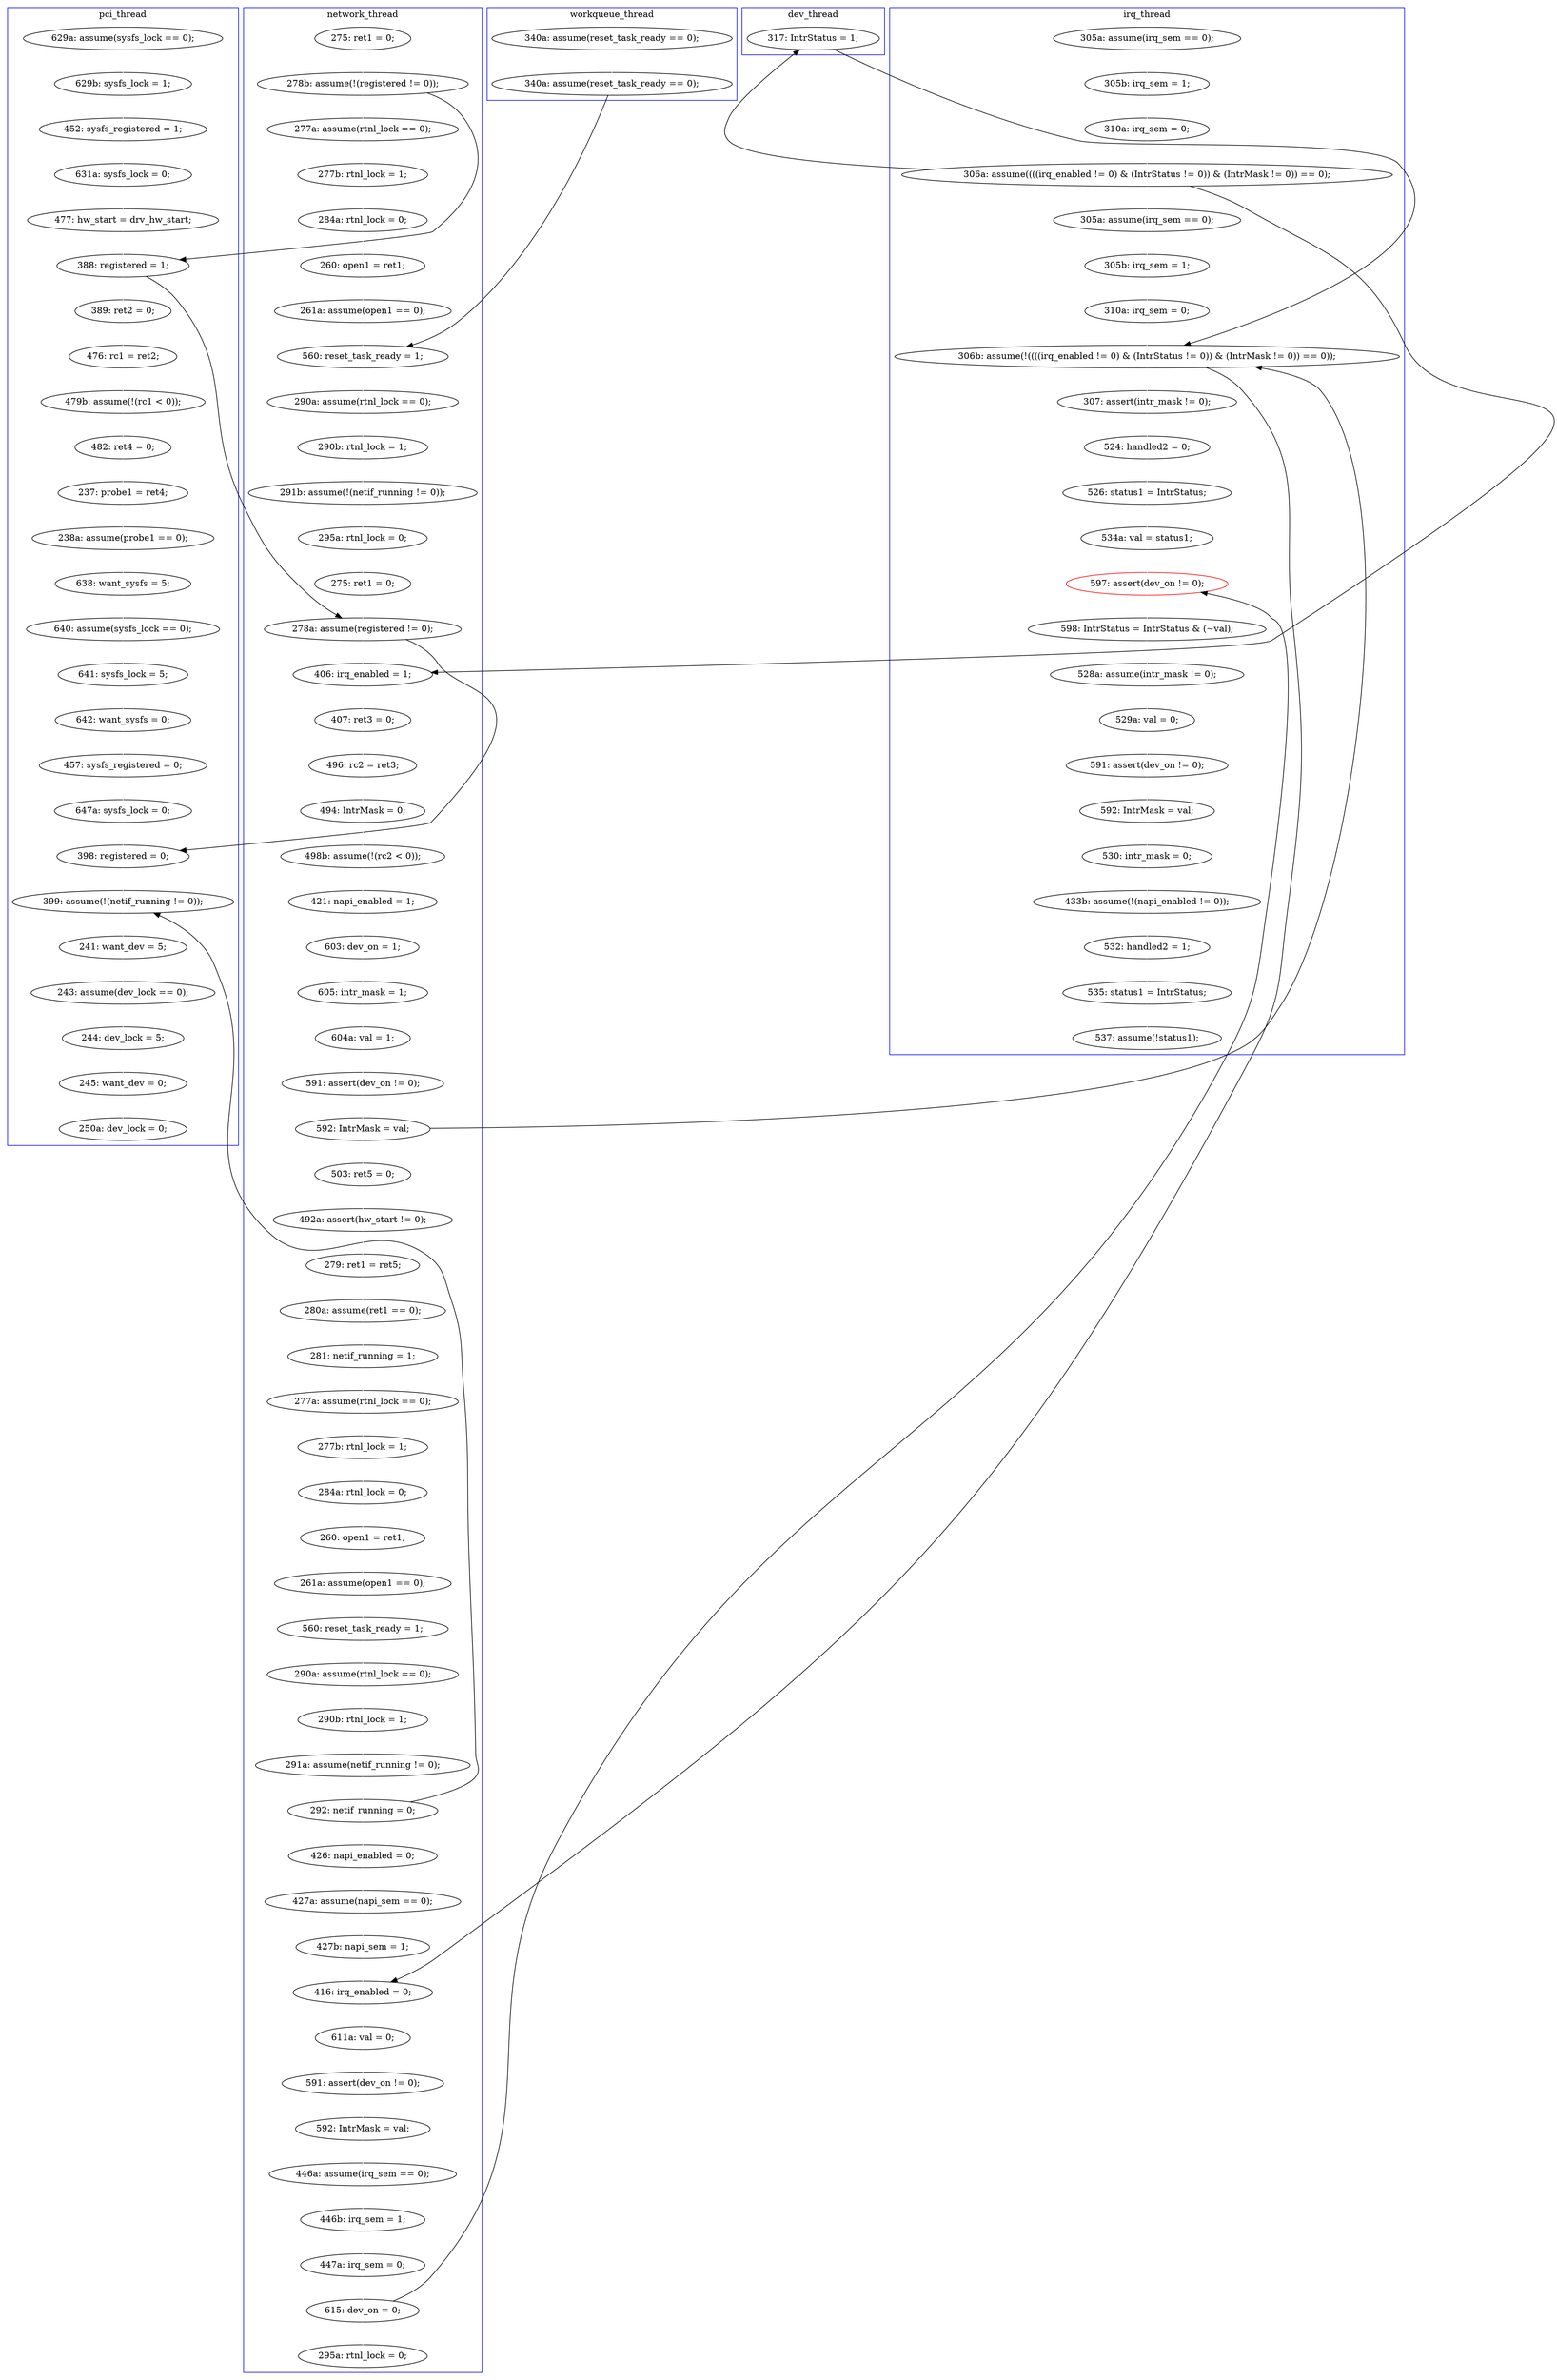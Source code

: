 digraph Counterexample {
	225 -> 244 [color = black, style = solid, constraint = false]
	223 -> 225 [color = white, style = solid]
	185 -> 187 [color = white, style = solid]
	196 -> 236 [color = black, style = solid, constraint = false]
	47 -> 50 [color = white, style = solid]
	192 -> 195 [color = white, style = solid]
	70 -> 103 [color = white, style = solid]
	29 -> 32 [color = white, style = solid]
	273 -> 274 [color = white, style = solid]
	87 -> 88 [color = white, style = solid]
	242 -> 244 [color = white, style = solid]
	235 -> 236 [color = white, style = solid]
	244 -> 245 [color = white, style = solid]
	257 -> 259 [color = white, style = solid]
	110 -> 111 [color = white, style = solid]
	157 -> 187 [color = black, style = solid, constraint = false]
	225 -> 233 [color = white, style = solid]
	37 -> 183 [color = white, style = solid]
	130 -> 139 [color = white, style = solid]
	216 -> 217 [color = white, style = solid]
	154 -> 156 [color = white, style = solid]
	172 -> 173 [color = white, style = solid]
	194 -> 229 [color = white, style = solid]
	222 -> 223 [color = white, style = solid]
	187 -> 194 [color = white, style = solid]
	60 -> 61 [color = white, style = solid]
	248 -> 249 [color = white, style = solid]
	259 -> 260 [color = white, style = solid]
	214 -> 216 [color = white, style = solid]
	103 -> 115 [color = white, style = solid]
	28 -> 29 [color = white, style = solid]
	117 -> 168 [color = white, style = solid]
	32 -> 37 [color = white, style = solid]
	207 -> 214 [color = white, style = solid]
	62 -> 65 [color = white, style = solid]
	143 -> 145 [color = white, style = solid]
	67 -> 70 [color = white, style = solid]
	173 -> 174 [color = white, style = solid]
	201 -> 202 [color = white, style = solid]
	181 -> 191 [color = white, style = solid]
	53 -> 60 [color = black, style = solid, constraint = false]
	195 -> 196 [color = white, style = solid]
	90 -> 93 [color = white, style = solid]
	187 -> 207 [color = black, style = solid, constraint = false]
	162 -> 163 [color = white, style = solid]
	114 -> 122 [color = white, style = solid]
	128 -> 130 [color = white, style = solid]
	202 -> 203 [color = white, style = solid]
	152 -> 153 [color = white, style = solid]
	79 -> 84 [color = white, style = solid]
	65 -> 66 [color = white, style = solid]
	37 -> 106 [color = black, style = solid, constraint = false]
	100 -> 110 [color = white, style = solid]
	153 -> 154 [color = white, style = solid]
	174 -> 177 [color = white, style = solid]
	271 -> 273 [color = white, style = solid]
	148 -> 152 [color = white, style = solid]
	177 -> 181 [color = white, style = solid]
	141 -> 143 [color = white, style = solid]
	66 -> 67 [color = white, style = solid]
	156 -> 157 [color = white, style = solid]
	191 -> 192 [color = white, style = solid]
	260 -> 267 [color = white, style = solid]
	240 -> 242 [color = white, style = solid]
	256 -> 257 [color = white, style = solid]
	52 -> 55 [color = white, style = solid]
	168 -> 188 [color = white, style = solid]
	203 -> 207 [color = white, style = solid]
	122 -> 128 [color = white, style = solid]
	89 -> 90 [color = white, style = solid]
	171 -> 172 [color = white, style = solid]
	145 -> 148 [color = white, style = solid]
	167 -> 169 [color = white, style = solid]
	61 -> 62 [color = white, style = solid]
	46 -> 47 [color = white, style = solid]
	169 -> 171 [color = white, style = solid]
	239 -> 248 [color = white, style = solid]
	184 -> 185 [color = white, style = solid]
	84 -> 100 [color = black, style = solid, constraint = false]
	249 -> 250 [color = white, style = solid]
	35 -> 53 [color = white, style = solid]
	245 -> 256 [color = white, style = solid]
	55 -> 60 [color = white, style = solid]
	88 -> 89 [color = white, style = solid]
	111 -> 114 [color = white, style = solid]
	50 -> 52 [color = white, style = solid]
	157 -> 162 [color = white, style = solid]
	250 -> 252 [color = white, style = solid]
	140 -> 141 [color = white, style = solid]
	188 -> 235 [color = white, style = solid]
	93 -> 100 [color = white, style = solid]
	164 -> 167 [color = white, style = solid]
	221 -> 222 [color = white, style = solid]
	115 -> 116 [color = white, style = solid]
	130 -> 235 [color = black, style = solid, constraint = false]
	183 -> 184 [color = white, style = solid]
	274 -> 285 [color = white, style = solid]
	267 -> 271 [color = white, style = solid]
	53 -> 87 [color = white, style = solid]
	217 -> 221 [color = white, style = solid]
	106 -> 187 [color = black, style = solid, constraint = false]
	60 -> 130 [color = black, style = solid, constraint = false]
	139 -> 140 [color = white, style = solid]
	37 -> 139 [color = black, style = solid, constraint = false]
	236 -> 239 [color = white, style = solid]
	229 -> 240 [color = white, style = solid]
	116 -> 117 [color = white, style = solid]
	196 -> 201 [color = white, style = solid]
	163 -> 164 [color = white, style = solid]
	subgraph cluster5 {
		label = workqueue_thread
		color = blue
		84  [label = "340a: assume(reset_task_ready == 0);"]
		79  [label = "340a: assume(reset_task_ready == 0);"]
	}
	subgraph cluster7 {
		label = dev_thread
		color = blue
		106  [label = "317: IntrStatus = 1;"]
	}
	subgraph cluster1 {
		label = pci_thread
		color = blue
		168  [label = "457: sysfs_registered = 0;"]
		250  [label = "245: want_dev = 0;"]
		62  [label = "476: rc1 = ret2;"]
		70  [label = "238a: assume(probe1 == 0);"]
		66  [label = "482: ret4 = 0;"]
		46  [label = "629a: assume(sysfs_lock == 0);"]
		236  [label = "399: assume(!(netif_running != 0));"]
		116  [label = "641: sysfs_lock = 5;"]
		115  [label = "640: assume(sysfs_lock == 0);"]
		239  [label = "241: want_dev = 5;"]
		61  [label = "389: ret2 = 0;"]
		65  [label = "479b: assume(!(rc1 < 0));"]
		188  [label = "647a: sysfs_lock = 0;"]
		55  [label = "477: hw_start = drv_hw_start;"]
		249  [label = "244: dev_lock = 5;"]
		248  [label = "243: assume(dev_lock == 0);"]
		47  [label = "629b: sysfs_lock = 1;"]
		103  [label = "638: want_sysfs = 5;"]
		60  [label = "388: registered = 1;"]
		52  [label = "631a: sysfs_lock = 0;"]
		252  [label = "250a: dev_lock = 0;"]
		235  [label = "398: registered = 0;"]
		50  [label = "452: sysfs_registered = 1;"]
		67  [label = "237: probe1 = ret4;"]
		117  [label = "642: want_sysfs = 0;"]
	}
	subgraph cluster3 {
		label = irq_thread
		color = blue
		28  [label = "305a: assume(irq_sem == 0);"]
		185  [label = "310a: irq_sem = 0;"]
		229  [label = "524: handled2 = 0;"]
		245  [label = "598: IntrStatus = IntrStatus & (~val);"]
		187  [label = "306b: assume(!((((irq_enabled != 0) & (IntrStatus != 0)) & (IntrMask != 0)) == 0));"]
		285  [label = "537: assume(!status1);"]
		29  [label = "305b: irq_sem = 1;"]
		37  [label = "306a: assume((((irq_enabled != 0) & (IntrStatus != 0)) & (IntrMask != 0)) == 0);"]
		267  [label = "530: intr_mask = 0;"]
		259  [label = "591: assert(dev_on != 0);"]
		183  [label = "305a: assume(irq_sem == 0);"]
		184  [label = "305b: irq_sem = 1;"]
		244  [label = "597: assert(dev_on != 0);", color = red]
		194  [label = "307: assert(intr_mask != 0);"]
		32  [label = "310a: irq_sem = 0;"]
		271  [label = "433b: assume(!(napi_enabled != 0));"]
		260  [label = "592: IntrMask = val;"]
		242  [label = "534a: val = status1;"]
		240  [label = "526: status1 = IntrStatus;"]
		257  [label = "529a: val = 0;"]
		273  [label = "532: handled2 = 1;"]
		274  [label = "535: status1 = IntrStatus;"]
		256  [label = "528a: assume(intr_mask != 0);"]
	}
	subgraph cluster2 {
		label = network_thread
		color = blue
		169  [label = "281: netif_running = 1;"]
		89  [label = "284a: rtnl_lock = 0;"]
		195  [label = "291a: assume(netif_running != 0);"]
		87  [label = "277a: assume(rtnl_lock == 0);"]
		130  [label = "278a: assume(registered != 0);"]
		122  [label = "295a: rtnl_lock = 0;"]
		201  [label = "426: napi_enabled = 0;"]
		145  [label = "498b: assume(!(rc2 < 0));"]
		162  [label = "503: ret5 = 0;"]
		90  [label = "260: open1 = ret1;"]
		93  [label = "261a: assume(open1 == 0);"]
		156  [label = "591: assert(dev_on != 0);"]
		148  [label = "421: napi_enabled = 1;"]
		128  [label = "275: ret1 = 0;"]
		143  [label = "494: IntrMask = 0;"]
		53  [label = "278b: assume(!(registered != 0));"]
		225  [label = "615: dev_on = 0;"]
		216  [label = "591: assert(dev_on != 0);"]
		177  [label = "261a: assume(open1 == 0);"]
		174  [label = "260: open1 = ret1;"]
		202  [label = "427a: assume(napi_sem == 0);"]
		141  [label = "496: rc2 = ret3;"]
		171  [label = "277a: assume(rtnl_lock == 0);"]
		223  [label = "447a: irq_sem = 0;"]
		203  [label = "427b: napi_sem = 1;"]
		173  [label = "284a: rtnl_lock = 0;"]
		214  [label = "611a: val = 0;"]
		35  [label = "275: ret1 = 0;"]
		110  [label = "290a: assume(rtnl_lock == 0);"]
		111  [label = "290b: rtnl_lock = 1;"]
		167  [label = "280a: assume(ret1 == 0);"]
		221  [label = "446a: assume(irq_sem == 0);"]
		152  [label = "603: dev_on = 1;"]
		192  [label = "290b: rtnl_lock = 1;"]
		164  [label = "279: ret1 = ret5;"]
		191  [label = "290a: assume(rtnl_lock == 0);"]
		207  [label = "416: irq_enabled = 0;"]
		140  [label = "407: ret3 = 0;"]
		172  [label = "277b: rtnl_lock = 1;"]
		181  [label = "560: reset_task_ready = 1;"]
		154  [label = "604a: val = 1;"]
		100  [label = "560: reset_task_ready = 1;"]
		88  [label = "277b: rtnl_lock = 1;"]
		114  [label = "291b: assume(!(netif_running != 0));"]
		153  [label = "605: intr_mask = 1;"]
		222  [label = "446b: irq_sem = 1;"]
		163  [label = "492a: assert(hw_start != 0);"]
		233  [label = "295a: rtnl_lock = 0;"]
		157  [label = "592: IntrMask = val;"]
		196  [label = "292: netif_running = 0;"]
		139  [label = "406: irq_enabled = 1;"]
		217  [label = "592: IntrMask = val;"]
	}
}